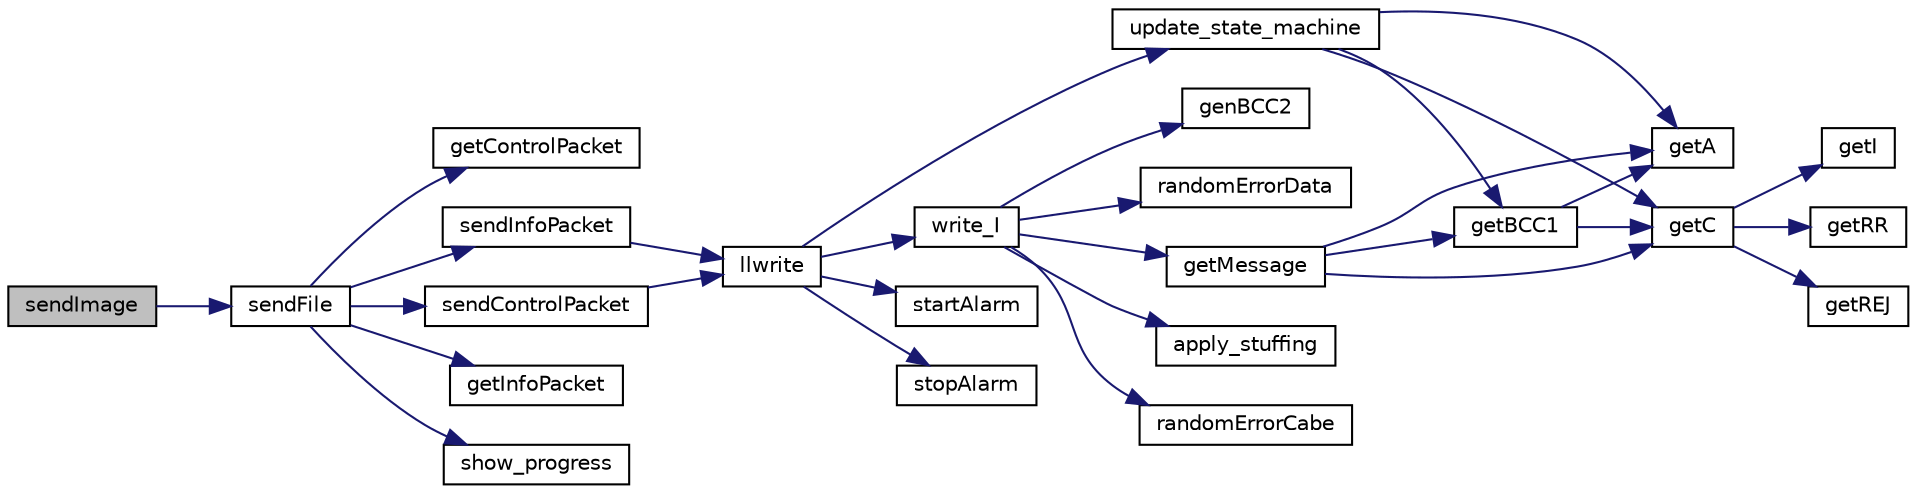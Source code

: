 digraph "sendImage"
{
  edge [fontname="Helvetica",fontsize="10",labelfontname="Helvetica",labelfontsize="10"];
  node [fontname="Helvetica",fontsize="10",shape=record];
  rankdir="LR";
  Node1 [label="sendImage",height=0.2,width=0.4,color="black", fillcolor="grey75", style="filled", fontcolor="black"];
  Node1 -> Node2 [color="midnightblue",fontsize="10",style="solid",fontname="Helvetica"];
  Node2 [label="sendFile",height=0.2,width=0.4,color="black", fillcolor="white", style="filled",URL="$_app_protocol_8c.html#a4b94281ba90edbd7830b34f849d13a7d"];
  Node2 -> Node3 [color="midnightblue",fontsize="10",style="solid",fontname="Helvetica"];
  Node3 [label="getControlPacket",height=0.2,width=0.4,color="black", fillcolor="white", style="filled",URL="$_app_protocol_8c.html#a2b801ed1acf22e8bfa83ca4b94387ff1"];
  Node2 -> Node4 [color="midnightblue",fontsize="10",style="solid",fontname="Helvetica"];
  Node4 [label="sendControlPacket",height=0.2,width=0.4,color="black", fillcolor="white", style="filled",URL="$_app_protocol_8c.html#a123485ea53d189897094d75d75e7c9db"];
  Node4 -> Node5 [color="midnightblue",fontsize="10",style="solid",fontname="Helvetica"];
  Node5 [label="llwrite",height=0.2,width=0.4,color="black", fillcolor="white", style="filled",URL="$_data_link_protocol_8c.html#a7566fe39434784a0bc29e8b0e64485fc"];
  Node5 -> Node6 [color="midnightblue",fontsize="10",style="solid",fontname="Helvetica"];
  Node6 [label="write_I",height=0.2,width=0.4,color="black", fillcolor="white", style="filled",URL="$_data_link_protocol_8c.html#ab455e0521aa499284c844ee6f8e26598"];
  Node6 -> Node7 [color="midnightblue",fontsize="10",style="solid",fontname="Helvetica"];
  Node7 [label="getMessage",height=0.2,width=0.4,color="black", fillcolor="white", style="filled",URL="$_data_link_protocol_8c.html#a15fda084e7c867a3bbec56c610d51328"];
  Node7 -> Node8 [color="midnightblue",fontsize="10",style="solid",fontname="Helvetica"];
  Node8 [label="getA",height=0.2,width=0.4,color="black", fillcolor="white", style="filled",URL="$_data_link_protocol_8c.html#a6a7b7f464b479f94feff8d9a00b18641"];
  Node7 -> Node9 [color="midnightblue",fontsize="10",style="solid",fontname="Helvetica"];
  Node9 [label="getC",height=0.2,width=0.4,color="black", fillcolor="white", style="filled",URL="$_data_link_protocol_8c.html#aaa901ccedf05fba90552bdacbd11d3e9"];
  Node9 -> Node10 [color="midnightblue",fontsize="10",style="solid",fontname="Helvetica"];
  Node10 [label="getI",height=0.2,width=0.4,color="black", fillcolor="white", style="filled",URL="$_data_link_protocol_8c.html#a1e4dbedff6dab62b362ac8ce0c34db2b"];
  Node9 -> Node11 [color="midnightblue",fontsize="10",style="solid",fontname="Helvetica"];
  Node11 [label="getRR",height=0.2,width=0.4,color="black", fillcolor="white", style="filled",URL="$_data_link_protocol_8c.html#a61563a2133275f81530af205df721370"];
  Node9 -> Node12 [color="midnightblue",fontsize="10",style="solid",fontname="Helvetica"];
  Node12 [label="getREJ",height=0.2,width=0.4,color="black", fillcolor="white", style="filled",URL="$_data_link_protocol_8c.html#abaa3708a048ddc5767862379efc6a548"];
  Node7 -> Node13 [color="midnightblue",fontsize="10",style="solid",fontname="Helvetica"];
  Node13 [label="getBCC1",height=0.2,width=0.4,color="black", fillcolor="white", style="filled",URL="$_data_link_protocol_8c.html#afa532baada4350c6ed5b8193170b419d"];
  Node13 -> Node8 [color="midnightblue",fontsize="10",style="solid",fontname="Helvetica"];
  Node13 -> Node9 [color="midnightblue",fontsize="10",style="solid",fontname="Helvetica"];
  Node6 -> Node14 [color="midnightblue",fontsize="10",style="solid",fontname="Helvetica"];
  Node14 [label="randomErrorCabe",height=0.2,width=0.4,color="black", fillcolor="white", style="filled",URL="$_data_link_protocol_8c.html#a0897e8adf83062f90d9c40d7150a65da"];
  Node6 -> Node15 [color="midnightblue",fontsize="10",style="solid",fontname="Helvetica"];
  Node15 [label="genBCC2",height=0.2,width=0.4,color="black", fillcolor="white", style="filled",URL="$_data_link_protocol_8c.html#adac0fd13500fe1f22cd9c00f46b13c05"];
  Node6 -> Node16 [color="midnightblue",fontsize="10",style="solid",fontname="Helvetica"];
  Node16 [label="randomErrorData",height=0.2,width=0.4,color="black", fillcolor="white", style="filled",URL="$_data_link_protocol_8c.html#ad02f9034be15b43af6a10458ac425729"];
  Node6 -> Node17 [color="midnightblue",fontsize="10",style="solid",fontname="Helvetica"];
  Node17 [label="apply_stuffing",height=0.2,width=0.4,color="black", fillcolor="white", style="filled",URL="$_data_link_protocol_8c.html#a5e3fb24a4fa1e5809512f2231866446c"];
  Node5 -> Node18 [color="midnightblue",fontsize="10",style="solid",fontname="Helvetica"];
  Node18 [label="startAlarm",height=0.2,width=0.4,color="black", fillcolor="white", style="filled",URL="$_data_link_protocol_8c.html#a49297b2b7505288d30cfe8a7e5ed19eb"];
  Node5 -> Node19 [color="midnightblue",fontsize="10",style="solid",fontname="Helvetica"];
  Node19 [label="update_state_machine",height=0.2,width=0.4,color="black", fillcolor="white", style="filled",URL="$_data_link_protocol_8c.html#ae6b9522ed0e0617707ec39205ac3d66b"];
  Node19 -> Node8 [color="midnightblue",fontsize="10",style="solid",fontname="Helvetica"];
  Node19 -> Node9 [color="midnightblue",fontsize="10",style="solid",fontname="Helvetica"];
  Node19 -> Node13 [color="midnightblue",fontsize="10",style="solid",fontname="Helvetica"];
  Node5 -> Node20 [color="midnightblue",fontsize="10",style="solid",fontname="Helvetica"];
  Node20 [label="stopAlarm",height=0.2,width=0.4,color="black", fillcolor="white", style="filled",URL="$_data_link_protocol_8c.html#a7ae58fc4d576671de97e4eab7d92d8ce"];
  Node2 -> Node21 [color="midnightblue",fontsize="10",style="solid",fontname="Helvetica"];
  Node21 [label="getInfoPacket",height=0.2,width=0.4,color="black", fillcolor="white", style="filled",URL="$_app_protocol_8c.html#a181cbaf5a7dc6ebcbe16544b869fad0c"];
  Node2 -> Node22 [color="midnightblue",fontsize="10",style="solid",fontname="Helvetica"];
  Node22 [label="sendInfoPacket",height=0.2,width=0.4,color="black", fillcolor="white", style="filled",URL="$_app_protocol_8c.html#a210995acca3c01cc05ab4f44fae52612"];
  Node22 -> Node5 [color="midnightblue",fontsize="10",style="solid",fontname="Helvetica"];
  Node2 -> Node23 [color="midnightblue",fontsize="10",style="solid",fontname="Helvetica"];
  Node23 [label="show_progress",height=0.2,width=0.4,color="black", fillcolor="white", style="filled",URL="$_app_protocol_8c.html#a5e7b721b0e6dfd145cd681f4fcc6563f"];
}
